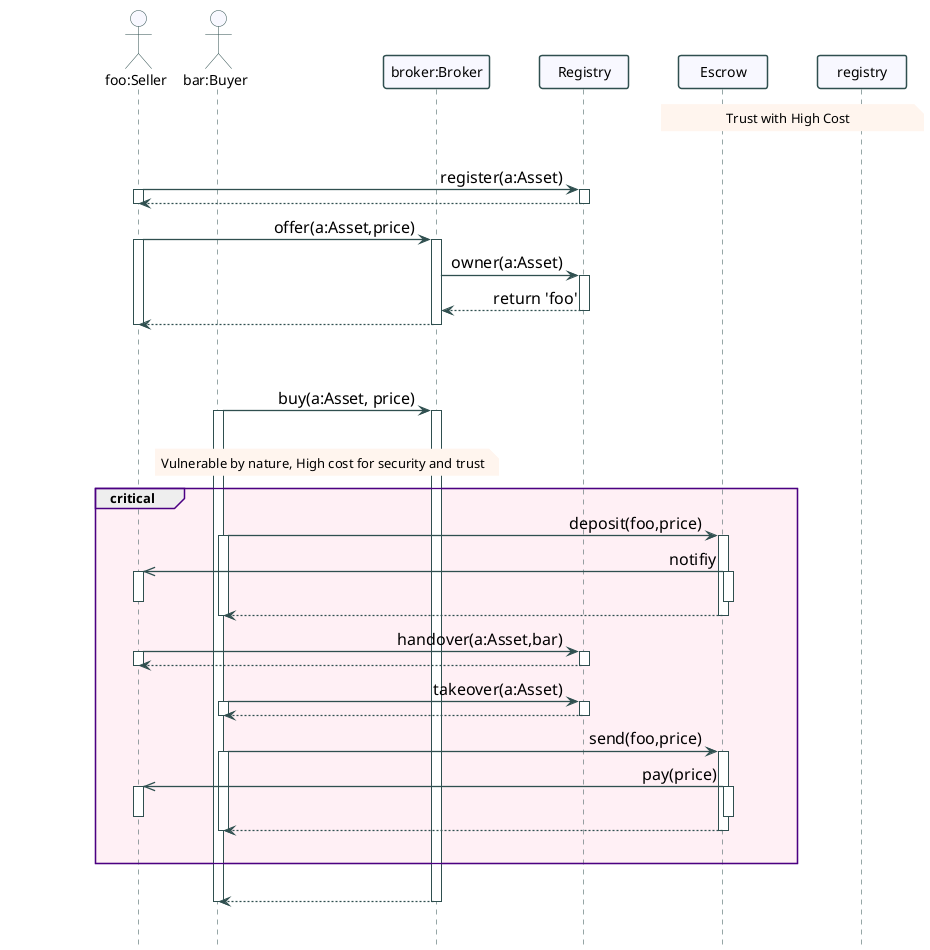 @startuml

' Trading NFT

' https://plantuml.com/class-diagram
' https://plantuml.com/sequence-diagram
' https://plantuml-documentation.readthedocs.io/en/latest/formatting/all-skin-params.html
' https://plantuml-documentation.readthedocs.io/en/latest/formatting/all-skin-params.html#class
' https://www.w3schools.com/colors/colors_names.asp

skinparam {
  'DefaultFontName Consolas
  DefaultFontName Monaco
  'DefaultFontName Lucida Console
  'DefaultMonospacedFontName Consolas
  'DefaultFontStyle bold

  BackgroundColor transparent  
  PageMargin 10
  BoxPadding 100
  ParticipantPadding 20

  ArrowFontSize 16
  ArrowThickness 1
  MinClassWidth 75
  ClassFontStyle bold
  
  NoteBackgroundColor SeaShell
  NoteBorderColor transparent
  NoteShadowing false
}

skinparam Sequence{
  DividerBorderThickness 1.5
  ReferenceBorderThickness 1.5
  MessageAlignment right

  ArrowColor DarkSlateGray
  ArrowThickness 1.3
  LifeLineBorderColor DarkSlateGray
  LifeLineBorderThickness 1.3

  ActorBorderColor DarkSlateGray
  ActorBackgroundColor GhostWhite
  ParticipantBorderColor DarkSlateGray
  ParticipantBorderThickness 1.5
  ParticipantBackgroundColor GhostWhite

  BoxBackgroundColor transparent
  BoxBorderColor transparent
  
  GroupBorderThickness 1.3
  GroupBorderColor Indigo
  GroupBodyBackgroundColor LavenderBlush
}

skinparam Group{
  BorderThickness 1.3
  BorderShadowing true
}

hide Circle
hide Footbox

box
Actor "foo:Seller" as seller
Actor "bar:Buyer" as buyer
end box
Participant "broker:Broker" as broker
Participant "Registry" as reg
Participant "Escrow" as escrow

note over registry, escrow : Trust with High Cost

||| 

seller -> reg ++ : register(a:Asset)
seller ++
  seller <-- reg --
seller --
seller -> broker ++ : offer(a:Asset,price)
seller ++
  broker -> reg ++ : owner(a:Asset)
  broker <-- reg -- : return 'foo'
  seller <-- broker -- 
seller --

|||
|||

buyer -> broker ++ : buy(a:Asset, price)
buyer ++
  |||
  note over buyer, broker : Vulnerable by nature, High cost for security and trust
  group critical
    buyer -> escrow ++ : deposit(foo,price)
    buyer ++
      seller <<- escrow ++ : notifiy
      escrow ++
      seller --
      escrow --
    buyer <-- escrow -- :
    buyer --
    
    seller -> reg ++ : handover(a:Asset,bar)
    seller ++
    seller <-- reg --
    seller --

    buyer -> reg ++ : takeover(a:Asset)
    buyer ++
    buyer <-- reg --
    buyer --
    
    buyer -> escrow ++ : send(foo,price)
    buyer ++
      seller <<- escrow ++ : pay(price)
      escrow ++
      seller --
      escrow --
      
    buyer <-- escrow --
    buyer --
    |||
  end
  |||
  buyer <-- broker --
buyer --

|||

@enduml
